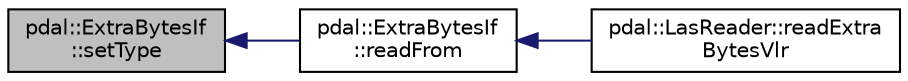 digraph "pdal::ExtraBytesIf::setType"
{
  edge [fontname="Helvetica",fontsize="10",labelfontname="Helvetica",labelfontsize="10"];
  node [fontname="Helvetica",fontsize="10",shape=record];
  rankdir="LR";
  Node1 [label="pdal::ExtraBytesIf\l::setType",height=0.2,width=0.4,color="black", fillcolor="grey75", style="filled", fontcolor="black"];
  Node1 -> Node2 [dir="back",color="midnightblue",fontsize="10",style="solid",fontname="Helvetica"];
  Node2 [label="pdal::ExtraBytesIf\l::readFrom",height=0.2,width=0.4,color="black", fillcolor="white", style="filled",URL="$classpdal_1_1ExtraBytesIf.html#a7988b9509f89bc822dc981700ad50c5b"];
  Node2 -> Node3 [dir="back",color="midnightblue",fontsize="10",style="solid",fontname="Helvetica"];
  Node3 [label="pdal::LasReader::readExtra\lBytesVlr",height=0.2,width=0.4,color="black", fillcolor="white", style="filled",URL="$classpdal_1_1LasReader.html#adf3015dd8c967c2c7e77dbf7647be245"];
}
